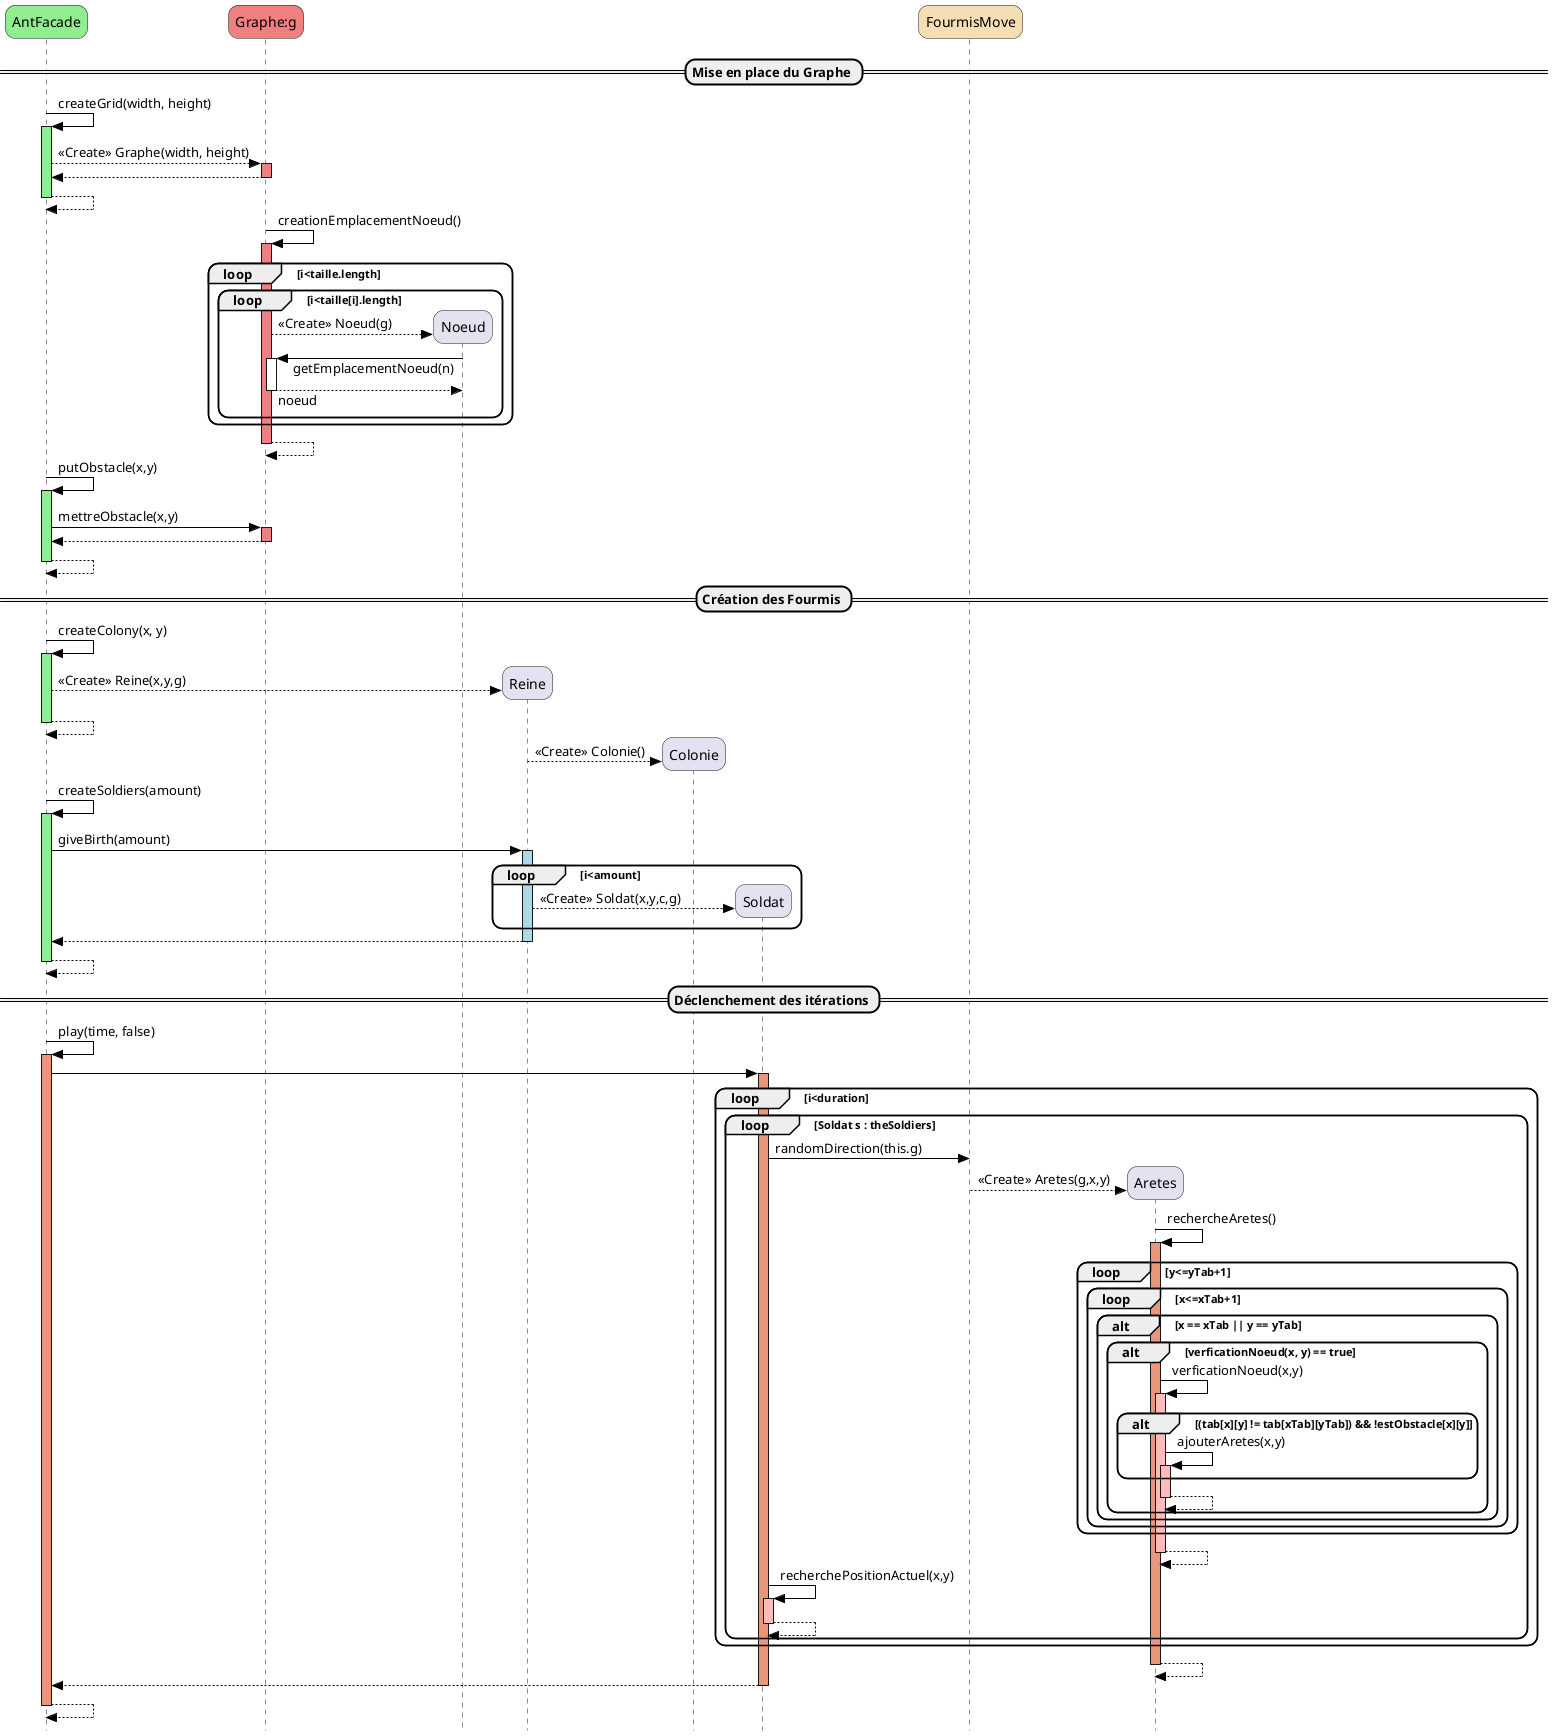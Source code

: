 @startuml
'https://plantuml.com/sequence-diagram

skinparam style strictuml
skinparam responseMessageBelowArrow true
skinparam roundcorner 20
skinparam ArrowColor #black
hide footbox

participant "AntFacade" as ant #lightgreen
participant "Graphe:g" as graphe #lightcoral

== Mise en place du Graphe ==
' ---------GRAPHE--------------
ant -> ant++ #lightgreen : createGrid(width, height)
    ant --> graphe++ #lightcoral : <<Create>> Graphe(width, height)
return
return

graphe -> graphe++ #lightcoral : creationEmplacementNoeud()
loop i<taille.length
    loop i<taille[i].length
        ' ---------NOEUD--------------
            create Noeud
            graphe --> Noeud : <<Create>> Noeud(g)
            graphe <- Noeud++ : getEmplacementNoeud(n)
                return noeud
    end
end
return

ant -> ant++ #lightgreen : putObstacle(x,y)
    ant -> graphe++ #lightcoral : mettreObstacle(x,y)
return
return

== Création des Fourmis ==
' ---------REINE--------------
ant -> ant++ #lightgreen : createColony(x, y)
create Reine
    ant --> Reine : <<Create>> Reine(x,y,g)
return

' ---------COLONIE--------------
create Colonie
Reine --> Colonie : <<Create>> Colonie()

ant -> ant++ #lightgreen : createSoldiers(amount)
    ant -> Reine++ #lightblue : giveBirth(amount)
    loop i<amount
        ' ---------SOLDAT--------------
        create Soldat
        Reine --> Soldat : <<Create>> Soldat(x,y,c,g)
    end
return
return

participant "FourmisMove" #Wheat
== Déclenchement des itérations ==
ant -> ant++ #DarkSalmon : play(time, false)
ant -> Soldat++ #DarkSalmon
loop i<duration
    loop Soldat s : theSoldiers
        Soldat -> FourmisMove : randomDirection(this.g)
        ' ---------ARETES--------------
        create Aretes
        FourmisMove --> Aretes : <<Create>> Aretes(g,x,y)
        Aretes -> Aretes++ #DarkSalmon : rechercheAretes()
        loop y<=yTab+1
            loop x<=xTab+1
                alt x == xTab || y == yTab
                    alt verficationNoeud(x, y) == true
                        Aretes -> Aretes++ #FFBBBB : verficationNoeud(x,y)
                            alt (tab[x][y] != tab[xTab][yTab]) && !estObstacle[x][y]
                                Aretes -> Aretes++ #FFBBBB : ajouterAretes(x,y)
                            end
                        return
                    end
                end
            end
        end
            return
        Soldat -> Soldat++ #FFBBBB : recherchePositionActuel(x,y)
            return
    end
end
return
return
return




@enduml